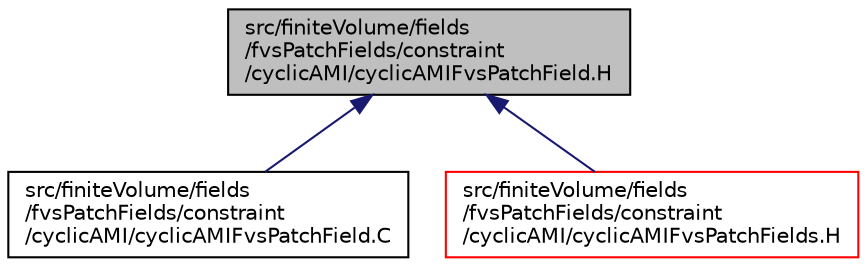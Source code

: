 digraph "src/finiteVolume/fields/fvsPatchFields/constraint/cyclicAMI/cyclicAMIFvsPatchField.H"
{
  bgcolor="transparent";
  edge [fontname="Helvetica",fontsize="10",labelfontname="Helvetica",labelfontsize="10"];
  node [fontname="Helvetica",fontsize="10",shape=record];
  Node1 [label="src/finiteVolume/fields\l/fvsPatchFields/constraint\l/cyclicAMI/cyclicAMIFvsPatchField.H",height=0.2,width=0.4,color="black", fillcolor="grey75", style="filled", fontcolor="black"];
  Node1 -> Node2 [dir="back",color="midnightblue",fontsize="10",style="solid",fontname="Helvetica"];
  Node2 [label="src/finiteVolume/fields\l/fvsPatchFields/constraint\l/cyclicAMI/cyclicAMIFvsPatchField.C",height=0.2,width=0.4,color="black",URL="$a05706.html"];
  Node1 -> Node3 [dir="back",color="midnightblue",fontsize="10",style="solid",fontname="Helvetica"];
  Node3 [label="src/finiteVolume/fields\l/fvsPatchFields/constraint\l/cyclicAMI/cyclicAMIFvsPatchFields.H",height=0.2,width=0.4,color="red",URL="$a05709.html"];
}
